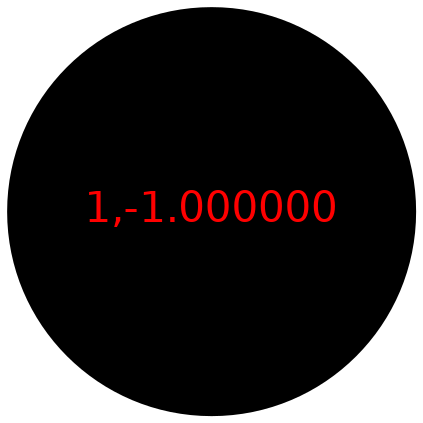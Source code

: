 graph arbre {
 node [shape=circle,style=filled,fontname="Helvetica",fontsize=20];
edge [fontname="Helvetica"]
;0 [label="1,-1.000000",fontcolor=red, color=grey0];
}
